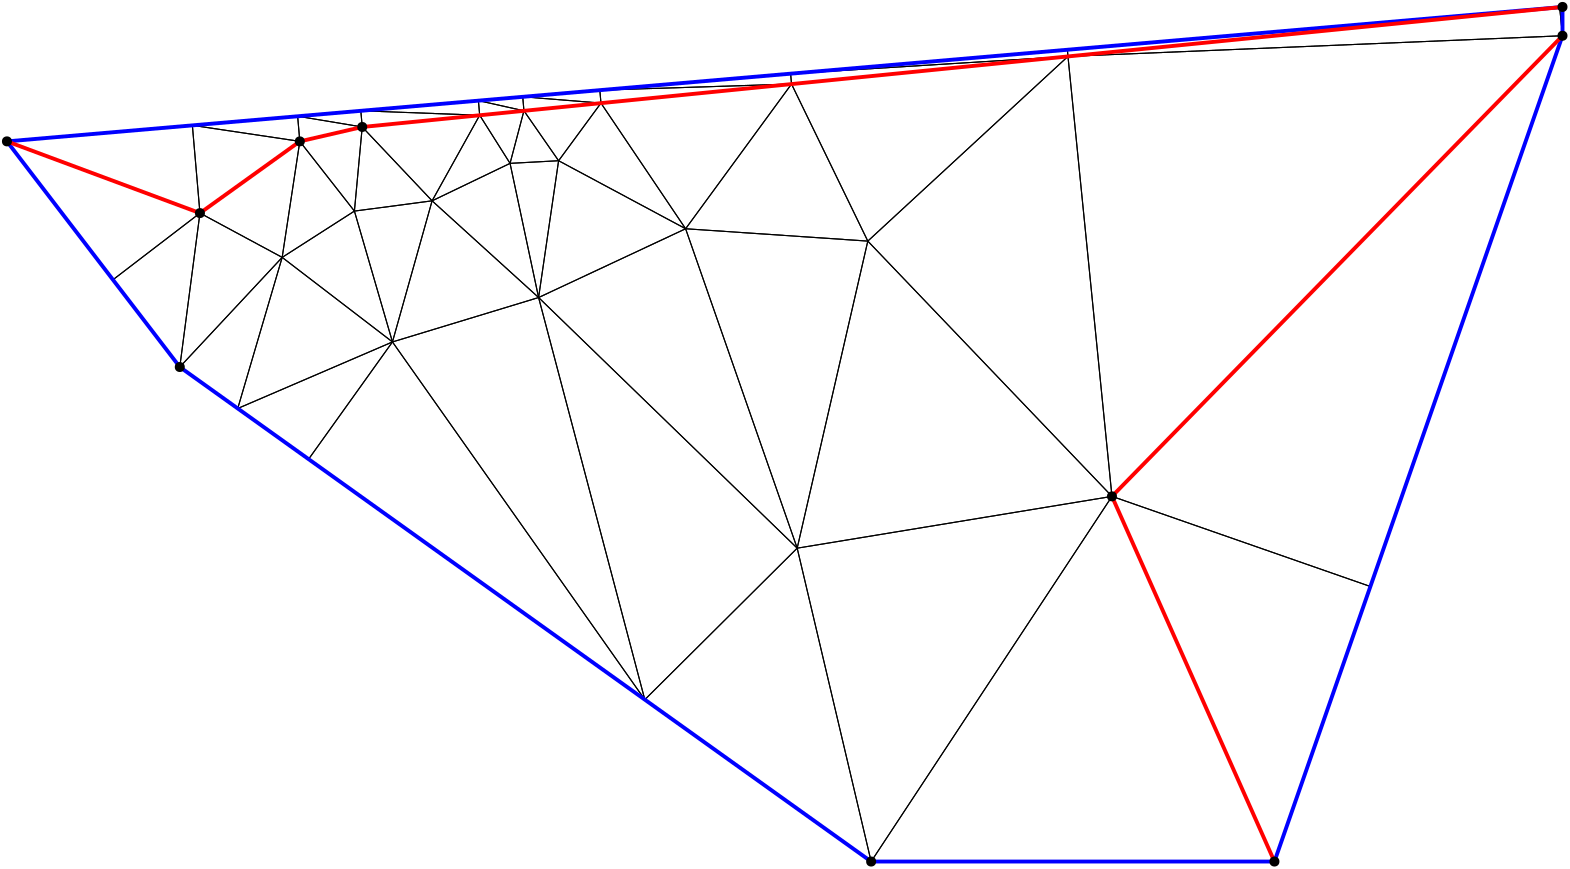 <?xml version="1.0"?>
<!DOCTYPE ipe SYSTEM "ipe.dtd">
<ipe version="70218" creator="Ipe 7.2.24">
<info created="D:20221020151441" modified="D:20221020151441"/>
<ipestyle name="basic">
<symbol name="mark/disk(sx)" transformations="translations">
<path fill="sym-stroke">
0.6 0 0 0.6 0 0 e
</path>
</symbol>
<anglesize name="22.5 deg" value="22.5"/>
<anglesize name="30 deg" value="30"/>
<anglesize name="45 deg" value="45"/>
<anglesize name="60 deg" value="60"/>
<anglesize name="90 deg" value="90"/>
<arrowsize name="large" value="10"/>
<arrowsize name="small" value="5"/>
<arrowsize name="tiny" value="3"/>
<color name="blue" value="0 0 1"/>
<color name="gray" value="0.745"/>
<color name="green" value="0 1 0"/>
<color name="red" value="1 0 0"/>
<color name="pink" value="1 0.753 0.796"/>
<pen name="heavier" value="0.8"/>
<pen name="fat" value="1.4"/>
<pen name="ultrafat" value="2"/>
<gridsize name="16 pts (~6 mm)" value="16"/>
<gridsize name="32 pts (~12 mm)" value="32"/>
<gridsize name="4 pts" value="4"/>
<gridsize name="8 pts (~3 mm)" value="8"/>
<opacity name="10%" value="0.1"/>
<opacity name="25%" value="0.25"/>
<opacity name="50%" value="0.5"/>
<opacity name="75%" value="0.75"/>
<symbolsize name="large" value="5"/>
<symbolsize name="small" value="2"/>
<symbolsize name="tiny" value="1.1"/>
<textsize name="huge" value="\huge"/>
<textsize name="large" value="\large"/>
<textsize name="small" value="\small"/>
<textsize name="tiny" value="	iny"/>
<tiling name="falling" angle="-60" step="4" width="1"/>
<tiling name="rising" angle="30" step="4" width="1"/>
</ipestyle>
<page>
<layer name="hull"/>
<layer name="constraints"/>
<layer name="triangulation"/>
<layer name="obtuse"/>
<layer name="blub"/>
<layer name="problems"/>
<view layers="hull constraints triangulation obtuse blub" active="triangulation"/>
<path layer="triangulation" stroke="black">
82.7514 537.028 m 
121.432 531.259 l 
</path>
<path layer="triangulation" stroke="black">
121.432 531.259 m 
120.651 540.303 l 
</path>
<path layer="triangulation" stroke="black">
120.651 540.303 m 
82.7514 537.028 l 
</path>
<path layer="triangulation" stroke="black">
115.082 489.494 m 
78.2222 450.025 l 
</path>
<path layer="triangulation" stroke="black">
78.2222 450.025 m 
99.0816 435.104 l 
</path>
<path layer="triangulation" stroke="black">
99.0816 435.104 m 
115.082 489.494 l 
</path>
<path layer="triangulation" stroke="black">
120.651 540.303 m 
121.432 531.259 l 
</path>
<path layer="triangulation" stroke="black">
121.432 531.259 m 
143.901 536.444 l 
</path>
<path layer="triangulation" stroke="black">
143.901 536.444 m 
120.651 540.303 l 
</path>
<path layer="triangulation" stroke="black">
115.082 489.494 m 
85.4815 505.437 l 
</path>
<path layer="triangulation" stroke="black">
85.4815 505.437 m 
78.2222 450.025 l 
</path>
<path layer="triangulation" stroke="black">
78.2222 450.025 m 
115.082 489.494 l 
</path>
<path layer="triangulation" stroke="black">
186.183 540.673 m 
143.398 542.269 l 
</path>
<path layer="triangulation" stroke="black">
143.398 542.269 m 
143.901 536.444 l 
</path>
<path layer="triangulation" stroke="black">
143.901 536.444 m 
186.183 540.673 l 
</path>
<path layer="triangulation" stroke="black">
506.835 371.01 m 
413.807 403.462 l 
</path>
<path layer="triangulation" stroke="black">
413.807 403.462 m 
472.296 272 l 
</path>
<path layer="triangulation" stroke="black">
472.296 272 m 
506.835 371.01 l 
</path>
<path layer="triangulation" stroke="black">
115.082 489.494 m 
141.088 506.164 l 
</path>
<path layer="triangulation" stroke="black">
141.088 506.164 m 
121.432 531.259 l 
</path>
<path layer="triangulation" stroke="black">
121.432 531.259 m 
115.082 489.494 l 
</path>
<path layer="triangulation" stroke="black">
472.296 272 m 
413.807 403.462 l 
</path>
<path layer="triangulation" stroke="black">
413.807 403.462 m 
327.111 272 l 
</path>
<path layer="triangulation" stroke="black">
327.111 272 m 
472.296 272 l 
</path>
<path layer="triangulation" stroke="black">
141.088 506.164 m 
169.055 509.857 l 
</path>
<path layer="triangulation" stroke="black">
169.055 509.857 m 
143.901 536.444 l 
</path>
<path layer="triangulation" stroke="black">
143.901 536.444 m 
141.088 506.164 l 
</path>
<path layer="triangulation" stroke="black">
82.7514 537.028 m 
85.4815 505.437 l 
</path>
<path layer="triangulation" stroke="black">
85.4815 505.437 m 
121.432 531.259 l 
</path>
<path layer="triangulation" stroke="black">
121.432 531.259 m 
82.7514 537.028 l 
</path>
<path layer="triangulation" stroke="black">
186.183 540.673 m 
143.901 536.444 l 
</path>
<path layer="triangulation" stroke="black">
143.901 536.444 m 
169.055 509.857 l 
</path>
<path layer="triangulation" stroke="black">
169.055 509.857 m 
186.183 540.673 l 
</path>
<path layer="triangulation" stroke="black">
298.444 551.899 m 
397.968 561.851 l 
</path>
<path layer="triangulation" stroke="black">
397.968 561.851 m 
298.121 555.64 l 
</path>
<path layer="triangulation" stroke="black">
298.121 555.64 m 
298.444 551.899 l 
</path>
<path layer="triangulation" stroke="black">
413.807 403.462 m 
576 569.284 l 
</path>
<path layer="triangulation" stroke="black">
576 569.284 m 
397.968 561.851 l 
</path>
<path layer="triangulation" stroke="black">
397.968 561.851 m 
413.807 403.462 l 
</path>
<path layer="triangulation" stroke="black">
574.973 579.552 m 
576 569.284 l 
</path>
<path layer="triangulation" stroke="black">
576 569.284 m 
576 579.654 l 
</path>
<path layer="triangulation" stroke="black">
576 579.654 m 
574.973 579.552 l 
</path>
<path layer="triangulation" stroke="black">
229.842 545.039 m 
298.444 551.899 l 
</path>
<path layer="triangulation" stroke="black">
298.444 551.899 m 
229.439 549.705 l 
</path>
<path layer="triangulation" stroke="black">
229.439 549.705 m 
229.842 545.039 l 
</path>
<path layer="triangulation" stroke="black">
397.968 561.851 m 
397.761 564.251 l 
</path>
<path layer="triangulation" stroke="black">
397.761 564.251 m 
298.121 555.64 l 
</path>
<path layer="triangulation" stroke="black">
298.121 555.64 m 
397.968 561.851 l 
</path>
<path layer="triangulation" stroke="black">
197.118 523.346 m 
214.595 524.291 l 
</path>
<path layer="triangulation" stroke="black">
214.595 524.291 m 
202.118 542.266 l 
</path>
<path layer="triangulation" stroke="black">
202.118 542.266 m 
197.118 523.346 l 
</path>
<path layer="triangulation" stroke="black">
202.118 542.266 m 
214.595 524.291 l 
</path>
<path layer="triangulation" stroke="black">
214.595 524.291 m 
229.842 545.039 l 
</path>
<path layer="triangulation" stroke="black">
229.842 545.039 m 
202.118 542.266 l 
</path>
<path layer="triangulation" stroke="black">
154.785 459.058 m 
115.082 489.494 l 
</path>
<path layer="triangulation" stroke="black">
115.082 489.494 m 
99.0816 435.104 l 
</path>
<path layer="triangulation" stroke="black">
99.0816 435.104 m 
154.785 459.058 l 
</path>
<path layer="triangulation" stroke="black">
300.488 384.818 m 
325.91 495.356 l 
</path>
<path layer="triangulation" stroke="black">
325.91 495.356 m 
260.316 499.803 l 
</path>
<path layer="triangulation" stroke="black">
260.316 499.803 m 
300.488 384.818 l 
</path>
<path layer="triangulation" stroke="black">
154.785 459.058 m 
99.0816 435.104 l 
</path>
<path layer="triangulation" stroke="black">
99.0816 435.104 m 
124.597 416.854 l 
</path>
<path layer="triangulation" stroke="black">
124.597 416.854 m 
154.785 459.058 l 
</path>
<path layer="triangulation" stroke="black">
245.629 330.282 m 
207.392 475.045 l 
</path>
<path layer="triangulation" stroke="black">
207.392 475.045 m 
154.785 459.058 l 
</path>
<path layer="triangulation" stroke="black">
154.785 459.058 m 
245.629 330.282 l 
</path>
<path layer="triangulation" stroke="black">
214.595 524.291 m 
260.316 499.803 l 
</path>
<path layer="triangulation" stroke="black">
260.316 499.803 m 
229.842 545.039 l 
</path>
<path layer="triangulation" stroke="black">
229.842 545.039 m 
214.595 524.291 l 
</path>
<path layer="triangulation" stroke="black">
169.055 509.857 m 
141.088 506.164 l 
</path>
<path layer="triangulation" stroke="black">
141.088 506.164 m 
154.785 459.058 l 
</path>
<path layer="triangulation" stroke="black">
154.785 459.058 m 
169.055 509.857 l 
</path>
<path layer="triangulation" stroke="black">
121.432 531.259 m 
85.4815 505.437 l 
</path>
<path layer="triangulation" stroke="black">
85.4815 505.437 m 
115.082 489.494 l 
</path>
<path layer="triangulation" stroke="black">
115.082 489.494 m 
121.432 531.259 l 
</path>
<path layer="triangulation" stroke="black">
78.2222 450.025 m 
85.4815 505.437 l 
</path>
<path layer="triangulation" stroke="black">
85.4815 505.437 m 
54.1567 481.444 l 
</path>
<path layer="triangulation" stroke="black">
54.1567 481.444 m 
78.2222 450.025 l 
</path>
<path layer="triangulation" stroke="black">
121.432 531.259 m 
141.088 506.164 l 
</path>
<path layer="triangulation" stroke="black">
141.088 506.164 m 
143.901 536.444 l 
</path>
<path layer="triangulation" stroke="black">
143.901 536.444 m 
121.432 531.259 l 
</path>
<path layer="triangulation" stroke="black">
115.082 489.494 m 
154.785 459.058 l 
</path>
<path layer="triangulation" stroke="black">
154.785 459.058 m 
141.088 506.164 l 
</path>
<path layer="triangulation" stroke="black">
141.088 506.164 m 
115.082 489.494 l 
</path>
<path layer="triangulation" stroke="black">
120.651 540.303 m 
143.901 536.444 l 
</path>
<path layer="triangulation" stroke="black">
143.901 536.444 m 
143.398 542.269 l 
</path>
<path layer="triangulation" stroke="black">
143.398 542.269 m 
120.651 540.303 l 
</path>
<path layer="triangulation" stroke="black">
186.183 540.673 m 
185.729 545.927 l 
</path>
<path layer="triangulation" stroke="black">
185.729 545.927 m 
143.398 542.269 l 
</path>
<path layer="triangulation" stroke="black">
143.398 542.269 m 
186.183 540.673 l 
</path>
<path layer="triangulation" stroke="black">
197.118 523.346 m 
186.183 540.673 l 
</path>
<path layer="triangulation" stroke="black">
186.183 540.673 m 
169.055 509.857 l 
</path>
<path layer="triangulation" stroke="black">
169.055 509.857 m 
197.118 523.346 l 
</path>
<path layer="triangulation" stroke="black">
197.118 523.346 m 
202.118 542.266 l 
</path>
<path layer="triangulation" stroke="black">
202.118 542.266 m 
186.183 540.673 l 
</path>
<path layer="triangulation" stroke="black">
186.183 540.673 m 
197.118 523.346 l 
</path>
<path layer="triangulation" stroke="black">
154.785 459.058 m 
207.392 475.045 l 
</path>
<path layer="triangulation" stroke="black">
207.392 475.045 m 
169.055 509.857 l 
</path>
<path layer="triangulation" stroke="black">
169.055 509.857 m 
154.785 459.058 l 
</path>
<path layer="triangulation" stroke="black">
260.316 499.803 m 
207.392 475.045 l 
</path>
<path layer="triangulation" stroke="black">
207.392 475.045 m 
300.488 384.818 l 
</path>
<path layer="triangulation" stroke="black">
300.488 384.818 m 
260.316 499.803 l 
</path>
<path layer="triangulation" stroke="black">
169.055 509.857 m 
207.392 475.045 l 
</path>
<path layer="triangulation" stroke="black">
207.392 475.045 m 
197.118 523.346 l 
</path>
<path layer="triangulation" stroke="black">
197.118 523.346 m 
169.055 509.857 l 
</path>
<path layer="triangulation" stroke="black">
298.444 551.899 m 
298.121 555.64 l 
</path>
<path layer="triangulation" stroke="black">
298.121 555.64 m 
229.439 549.705 l 
</path>
<path layer="triangulation" stroke="black">
229.439 549.705 m 
298.444 551.899 l 
</path>
<path layer="triangulation" stroke="black">
229.439 549.705 m 
201.682 547.306 l 
</path>
<path layer="triangulation" stroke="black">
201.682 547.306 m 
229.842 545.039 l 
</path>
<path layer="triangulation" stroke="black">
229.842 545.039 m 
229.439 549.705 l 
</path>
<path layer="triangulation" stroke="black">
185.729 545.927 m 
186.183 540.673 l 
</path>
<path layer="triangulation" stroke="black">
186.183 540.673 m 
202.118 542.266 l 
</path>
<path layer="triangulation" stroke="black">
202.118 542.266 m 
185.729 545.927 l 
</path>
<path layer="triangulation" stroke="black">
202.118 542.266 m 
201.682 547.306 l 
</path>
<path layer="triangulation" stroke="black">
201.682 547.306 m 
185.729 545.927 l 
</path>
<path layer="triangulation" stroke="black">
185.729 545.927 m 
202.118 542.266 l 
</path>
<path layer="triangulation" stroke="black">
202.118 542.266 m 
229.842 545.039 l 
</path>
<path layer="triangulation" stroke="black">
229.842 545.039 m 
201.682 547.306 l 
</path>
<path layer="triangulation" stroke="black">
201.682 547.306 m 
202.118 542.266 l 
</path>
<path layer="triangulation" stroke="black">
397.968 561.851 m 
574.973 579.552 l 
</path>
<path layer="triangulation" stroke="black">
574.973 579.552 m 
397.761 564.251 l 
</path>
<path layer="triangulation" stroke="black">
397.761 564.251 m 
397.968 561.851 l 
</path>
<path layer="triangulation" stroke="black">
574.973 579.552 m 
576 579.654 l 
</path>
<path layer="triangulation" stroke="black">
576 579.654 m 
574.972 579.565 l 
</path>
<path layer="triangulation" stroke="black">
574.972 579.565 m 
574.973 579.552 l 
</path>
<path layer="triangulation" stroke="black">
397.761 564.251 m 
574.973 579.552 l 
</path>
<path layer="triangulation" stroke="black">
574.973 579.552 m 
574.972 579.565 l 
</path>
<path layer="triangulation" stroke="black">
574.972 579.565 m 
397.761 564.251 l 
</path>
<path layer="triangulation" stroke="black">
397.968 561.851 m 
576 569.284 l 
</path>
<path layer="triangulation" stroke="black">
576 569.284 m 
574.973 579.552 l 
</path>
<path layer="triangulation" stroke="black">
574.973 579.552 m 
397.968 561.851 l 
</path>
<path layer="triangulation" stroke="black">
260.316 499.803 m 
298.444 551.899 l 
</path>
<path layer="triangulation" stroke="black">
298.444 551.899 m 
229.842 545.039 l 
</path>
<path layer="triangulation" stroke="black">
229.842 545.039 m 
260.316 499.803 l 
</path>
<path layer="triangulation" stroke="black">
325.91 495.356 m 
397.968 561.851 l 
</path>
<path layer="triangulation" stroke="black">
397.968 561.851 m 
298.444 551.899 l 
</path>
<path layer="triangulation" stroke="black">
298.444 551.899 m 
325.91 495.356 l 
</path>
<path layer="triangulation" stroke="black">
260.316 499.803 m 
325.91 495.356 l 
</path>
<path layer="triangulation" stroke="black">
325.91 495.356 m 
298.444 551.899 l 
</path>
<path layer="triangulation" stroke="black">
298.444 551.899 m 
260.316 499.803 l 
</path>
<path layer="triangulation" stroke="black">
413.807 403.462 m 
397.968 561.851 l 
</path>
<path layer="triangulation" stroke="black">
397.968 561.851 m 
325.91 495.356 l 
</path>
<path layer="triangulation" stroke="black">
325.91 495.356 m 
413.807 403.462 l 
</path>
<path layer="triangulation" stroke="black">
197.118 523.346 m 
207.392 475.045 l 
</path>
<path layer="triangulation" stroke="black">
207.392 475.045 m 
214.595 524.291 l 
</path>
<path layer="triangulation" stroke="black">
214.595 524.291 m 
197.118 523.346 l 
</path>
<path layer="triangulation" stroke="black">
207.392 475.045 m 
245.629 330.282 l 
</path>
<path layer="triangulation" stroke="black">
245.629 330.282 m 
300.488 384.818 l 
</path>
<path layer="triangulation" stroke="black">
300.488 384.818 m 
207.392 475.045 l 
</path>
<path layer="triangulation" stroke="black">
214.595 524.291 m 
207.392 475.045 l 
</path>
<path layer="triangulation" stroke="black">
207.392 475.045 m 
260.316 499.803 l 
</path>
<path layer="triangulation" stroke="black">
260.316 499.803 m 
214.595 524.291 l 
</path>
<path layer="triangulation" stroke="black">
154.785 459.058 m 
124.597 416.854 l 
</path>
<path layer="triangulation" stroke="black">
124.597 416.854 m 
245.629 330.282 l 
</path>
<path layer="triangulation" stroke="black">
245.629 330.282 m 
154.785 459.058 l 
</path>
<path layer="triangulation" stroke="black">
327.111 272 m 
413.807 403.462 l 
</path>
<path layer="triangulation" stroke="black">
413.807 403.462 m 
300.488 384.818 l 
</path>
<path layer="triangulation" stroke="black">
300.488 384.818 m 
327.111 272 l 
</path>
<path layer="triangulation" stroke="black">
327.111 272 m 
300.488 384.818 l 
</path>
<path layer="triangulation" stroke="black">
300.488 384.818 m 
245.629 330.282 l 
</path>
<path layer="triangulation" stroke="black">
245.629 330.282 m 
327.111 272 l 
</path>
<path layer="triangulation" stroke="black">
413.807 403.462 m 
325.91 495.356 l 
</path>
<path layer="triangulation" stroke="black">
325.91 495.356 m 
300.488 384.818 l 
</path>
<path layer="triangulation" stroke="black">
300.488 384.818 m 
413.807 403.462 l 
</path>
<path layer="triangulation" stroke="black">
576 569.284 m 
413.807 403.462 l 
</path>
<path layer="triangulation" stroke="black">
413.807 403.462 m 
506.835 371.01 l 
</path>
<path layer="triangulation" stroke="black">
506.835 371.01 m 
576 569.284 l 
</path>
<path layer="triangulation" stroke="black">
16 531.259 m 
85.4815 505.437 l 
</path>
<path layer="triangulation" stroke="black">
85.4815 505.437 m 
82.7514 537.028 l 
</path>
<path layer="triangulation" stroke="black">
82.7514 537.028 m 
16 531.259 l 
</path>
<path layer="triangulation" stroke="black">
85.4815 505.437 m 
16 531.259 l 
</path>
<path layer="triangulation" stroke="black">
16 531.259 m 
54.1567 481.444 l 
</path>
<path layer="triangulation" stroke="black">
54.1567 481.444 m 
85.4815 505.437 l 
</path>
<path layer="hull" stroke="blue" pen="fat">
16 531.259 m 
78.2222 450.025 l 
</path>
<path layer="hull" stroke="blue" pen="fat">
78.2222 450.025 m 
327.111 272 l 
</path>
<path layer="hull" stroke="blue" pen="fat">
327.111 272 m 
472.296 272 l 
</path>
<path layer="hull" stroke="blue" pen="fat">
472.296 272 m 
576 569.284 l 
</path>
<path layer="hull" stroke="blue" pen="fat">
576 569.284 m 
576 579.654 l 
</path>
<path layer="hull" stroke="blue" pen="fat">
576 579.654 m 
16 531.259 l 
</path>
<path layer="constraints" stroke="red" pen="fat">
576 569.284 m 
413.807 403.462 l 
</path>
<path layer="constraints" stroke="red" pen="fat">
413.807 403.462 m 
472.296 272 l 
</path>
<path layer="constraints" stroke="red" pen="fat">
16 531.259 m 
85.4815 505.437 l 
</path>
<path layer="constraints" stroke="red" pen="fat">
85.4815 505.437 m 
121.432 531.259 l 
</path>
<path layer="constraints" stroke="red" pen="fat">
121.432 531.259 m 
143.901 536.444 l 
</path>
<path layer="constraints" stroke="red" pen="fat">
143.901 536.444 m 
576 579.654 l 
</path>
<use layer="points" name="mark/disk(sx)" pos="576 579.654" size="normal" stroke="black"/>
<use layer="points" name="mark/disk(sx)" pos="576 569.284" size="normal" stroke="black"/>
<use layer="points" name="mark/disk(sx)" pos="413.807 403.462" size="normal" stroke="black"/>
<use layer="points" name="mark/disk(sx)" pos="472.296 272" size="normal" stroke="black"/>
<use layer="points" name="mark/disk(sx)" pos="327.111 272" size="normal" stroke="black"/>
<use layer="points" name="mark/disk(sx)" pos="78.2222 450.025" size="normal" stroke="black"/>
<use layer="points" name="mark/disk(sx)" pos="16 531.259" size="normal" stroke="black"/>
<use layer="points" name="mark/disk(sx)" pos="85.4815 505.437" size="normal" stroke="black"/>
<use layer="points" name="mark/disk(sx)" pos="121.432 531.259" size="normal" stroke="black"/>
<use layer="points" name="mark/disk(sx)" pos="143.901 536.444" size="normal" stroke="black"/>
</page>
</ipe>
